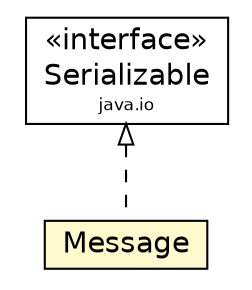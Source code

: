 #!/usr/local/bin/dot
#
# Class diagram 
# Generated by UMLGraph version 5.1 (http://www.umlgraph.org/)
#

digraph G {
	edge [fontname="Helvetica",fontsize=10,labelfontname="Helvetica",labelfontsize=10];
	node [fontname="Helvetica",fontsize=10,shape=plaintext];
	nodesep=0.25;
	ranksep=0.5;
	// jason.asSemantics.Message
	c8608 [label=<<table title="jason.asSemantics.Message" border="0" cellborder="1" cellspacing="0" cellpadding="2" port="p" bgcolor="lemonChiffon" href="./Message.html">
		<tr><td><table border="0" cellspacing="0" cellpadding="1">
<tr><td align="center" balign="center"> Message </td></tr>
		</table></td></tr>
		</table>>, fontname="Helvetica", fontcolor="black", fontsize=14.0];
	//jason.asSemantics.Message implements java.io.Serializable
	c8847:p -> c8608:p [dir=back,arrowtail=empty,style=dashed];
	// java.io.Serializable
	c8847 [label=<<table title="java.io.Serializable" border="0" cellborder="1" cellspacing="0" cellpadding="2" port="p" href="http://java.sun.com/j2se/1.4.2/docs/api/java/io/Serializable.html">
		<tr><td><table border="0" cellspacing="0" cellpadding="1">
<tr><td align="center" balign="center"> &#171;interface&#187; </td></tr>
<tr><td align="center" balign="center"> Serializable </td></tr>
<tr><td align="center" balign="center"><font point-size="8.0"> java.io </font></td></tr>
		</table></td></tr>
		</table>>, fontname="Helvetica", fontcolor="black", fontsize=14.0];
}

